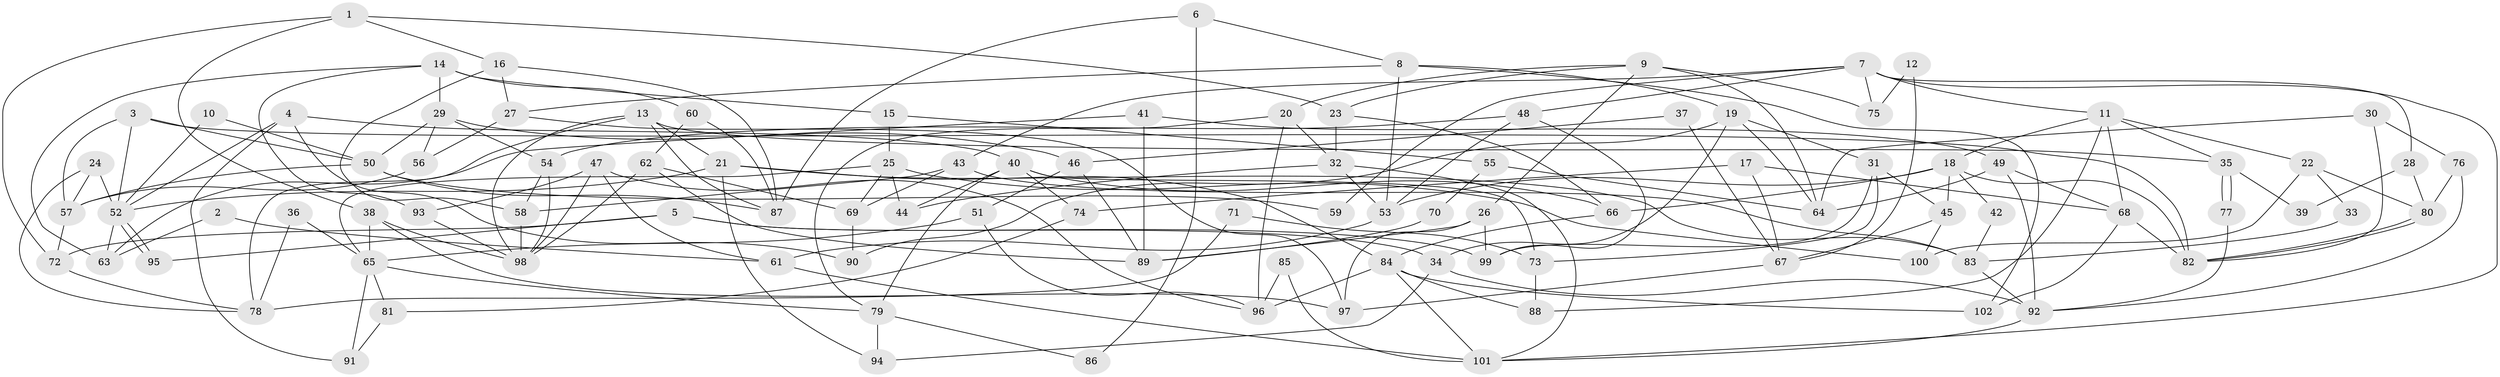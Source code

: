 // coarse degree distribution, {6: 0.2153846153846154, 4: 0.18461538461538463, 7: 0.1076923076923077, 5: 0.1076923076923077, 8: 0.07692307692307693, 2: 0.15384615384615385, 3: 0.1076923076923077, 9: 0.046153846153846156}
// Generated by graph-tools (version 1.1) at 2025/52/02/27/25 19:52:08]
// undirected, 102 vertices, 204 edges
graph export_dot {
graph [start="1"]
  node [color=gray90,style=filled];
  1;
  2;
  3;
  4;
  5;
  6;
  7;
  8;
  9;
  10;
  11;
  12;
  13;
  14;
  15;
  16;
  17;
  18;
  19;
  20;
  21;
  22;
  23;
  24;
  25;
  26;
  27;
  28;
  29;
  30;
  31;
  32;
  33;
  34;
  35;
  36;
  37;
  38;
  39;
  40;
  41;
  42;
  43;
  44;
  45;
  46;
  47;
  48;
  49;
  50;
  51;
  52;
  53;
  54;
  55;
  56;
  57;
  58;
  59;
  60;
  61;
  62;
  63;
  64;
  65;
  66;
  67;
  68;
  69;
  70;
  71;
  72;
  73;
  74;
  75;
  76;
  77;
  78;
  79;
  80;
  81;
  82;
  83;
  84;
  85;
  86;
  87;
  88;
  89;
  90;
  91;
  92;
  93;
  94;
  95;
  96;
  97;
  98;
  99;
  100;
  101;
  102;
  1 -- 23;
  1 -- 38;
  1 -- 16;
  1 -- 72;
  2 -- 61;
  2 -- 63;
  3 -- 57;
  3 -- 52;
  3 -- 50;
  3 -- 82;
  4 -- 52;
  4 -- 40;
  4 -- 90;
  4 -- 91;
  5 -- 34;
  5 -- 72;
  5 -- 95;
  5 -- 99;
  6 -- 87;
  6 -- 8;
  6 -- 86;
  7 -- 101;
  7 -- 11;
  7 -- 28;
  7 -- 43;
  7 -- 48;
  7 -- 59;
  7 -- 75;
  8 -- 53;
  8 -- 19;
  8 -- 27;
  8 -- 102;
  9 -- 20;
  9 -- 64;
  9 -- 23;
  9 -- 26;
  9 -- 75;
  10 -- 50;
  10 -- 52;
  11 -- 68;
  11 -- 18;
  11 -- 22;
  11 -- 35;
  11 -- 88;
  12 -- 75;
  12 -- 67;
  13 -- 87;
  13 -- 35;
  13 -- 21;
  13 -- 78;
  13 -- 98;
  14 -- 63;
  14 -- 29;
  14 -- 15;
  14 -- 60;
  14 -- 93;
  15 -- 25;
  15 -- 55;
  16 -- 27;
  16 -- 58;
  16 -- 87;
  17 -- 74;
  17 -- 68;
  17 -- 67;
  18 -- 53;
  18 -- 82;
  18 -- 42;
  18 -- 45;
  18 -- 66;
  19 -- 31;
  19 -- 34;
  19 -- 64;
  19 -- 90;
  20 -- 96;
  20 -- 32;
  20 -- 79;
  21 -- 83;
  21 -- 52;
  21 -- 84;
  21 -- 94;
  22 -- 100;
  22 -- 33;
  22 -- 80;
  23 -- 66;
  23 -- 32;
  24 -- 52;
  24 -- 78;
  24 -- 57;
  25 -- 69;
  25 -- 65;
  25 -- 44;
  25 -- 100;
  26 -- 99;
  26 -- 89;
  26 -- 97;
  27 -- 97;
  27 -- 56;
  28 -- 80;
  28 -- 39;
  29 -- 56;
  29 -- 50;
  29 -- 46;
  29 -- 54;
  30 -- 64;
  30 -- 82;
  30 -- 76;
  31 -- 73;
  31 -- 99;
  31 -- 45;
  32 -- 53;
  32 -- 44;
  32 -- 101;
  33 -- 83;
  34 -- 94;
  34 -- 92;
  35 -- 77;
  35 -- 77;
  35 -- 39;
  36 -- 78;
  36 -- 65;
  37 -- 46;
  37 -- 67;
  38 -- 98;
  38 -- 97;
  38 -- 65;
  40 -- 66;
  40 -- 44;
  40 -- 73;
  40 -- 74;
  40 -- 79;
  41 -- 89;
  41 -- 49;
  41 -- 63;
  42 -- 83;
  43 -- 58;
  43 -- 69;
  43 -- 83;
  45 -- 67;
  45 -- 100;
  46 -- 89;
  46 -- 51;
  47 -- 93;
  47 -- 98;
  47 -- 61;
  47 -- 96;
  48 -- 54;
  48 -- 53;
  48 -- 99;
  49 -- 68;
  49 -- 92;
  49 -- 64;
  50 -- 87;
  50 -- 57;
  50 -- 59;
  51 -- 65;
  51 -- 96;
  52 -- 95;
  52 -- 95;
  52 -- 63;
  53 -- 61;
  54 -- 98;
  54 -- 58;
  55 -- 64;
  55 -- 70;
  56 -- 57;
  57 -- 72;
  58 -- 98;
  60 -- 62;
  60 -- 87;
  61 -- 101;
  62 -- 69;
  62 -- 98;
  62 -- 89;
  65 -- 79;
  65 -- 81;
  65 -- 91;
  66 -- 84;
  67 -- 97;
  68 -- 102;
  68 -- 82;
  69 -- 90;
  70 -- 89;
  71 -- 73;
  71 -- 78;
  72 -- 78;
  73 -- 88;
  74 -- 81;
  76 -- 80;
  76 -- 92;
  77 -- 92;
  79 -- 86;
  79 -- 94;
  80 -- 82;
  80 -- 82;
  81 -- 91;
  83 -- 92;
  84 -- 96;
  84 -- 88;
  84 -- 101;
  84 -- 102;
  85 -- 96;
  85 -- 101;
  92 -- 101;
  93 -- 98;
}
